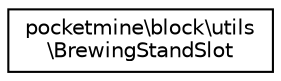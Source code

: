 digraph "Graphical Class Hierarchy"
{
 // INTERACTIVE_SVG=YES
 // LATEX_PDF_SIZE
  edge [fontname="Helvetica",fontsize="10",labelfontname="Helvetica",labelfontsize="10"];
  node [fontname="Helvetica",fontsize="10",shape=record];
  rankdir="LR";
  Node0 [label="pocketmine\\block\\utils\l\\BrewingStandSlot",height=0.2,width=0.4,color="black", fillcolor="white", style="filled",URL="$dc/dbd/classpocketmine_1_1block_1_1utils_1_1_brewing_stand_slot.html",tooltip=" "];
}
